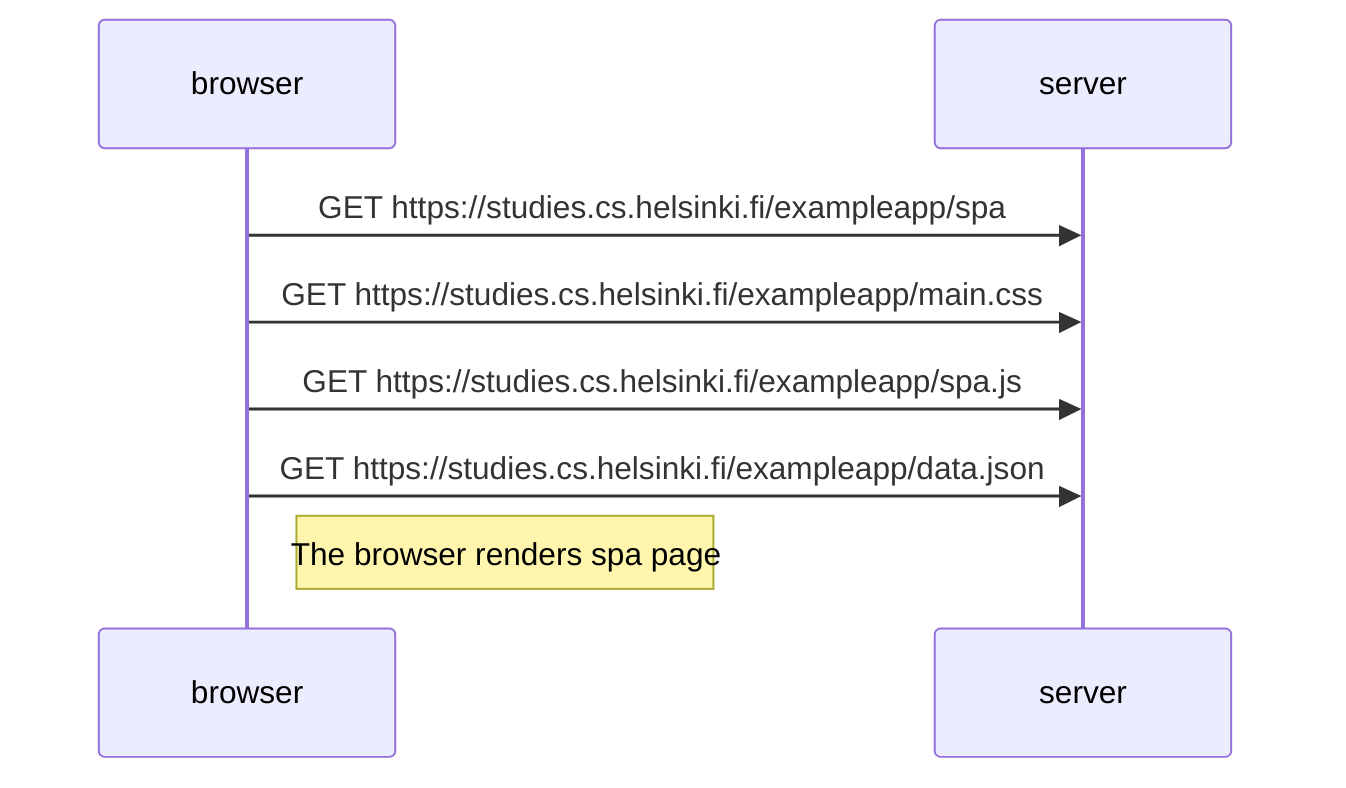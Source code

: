 sequenceDiagram
    participant browser
    participant server

    browser->>server: GET https://studies.cs.helsinki.fi/exampleapp/spa
    browser->>server: GET https://studies.cs.helsinki.fi/exampleapp/main.css
    browser->>server: GET https://studies.cs.helsinki.fi/exampleapp/spa.js
    browser->>server: GET https://studies.cs.helsinki.fi/exampleapp/data.json

    Note right of browser: The browser renders spa page